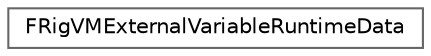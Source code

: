 digraph "Graphical Class Hierarchy"
{
 // INTERACTIVE_SVG=YES
 // LATEX_PDF_SIZE
  bgcolor="transparent";
  edge [fontname=Helvetica,fontsize=10,labelfontname=Helvetica,labelfontsize=10];
  node [fontname=Helvetica,fontsize=10,shape=box,height=0.2,width=0.4];
  rankdir="LR";
  Node0 [id="Node000000",label="FRigVMExternalVariableRuntimeData",height=0.2,width=0.4,color="grey40", fillcolor="white", style="filled",URL="$d9/d4e/structFRigVMExternalVariableRuntimeData.html",tooltip=" "];
}
